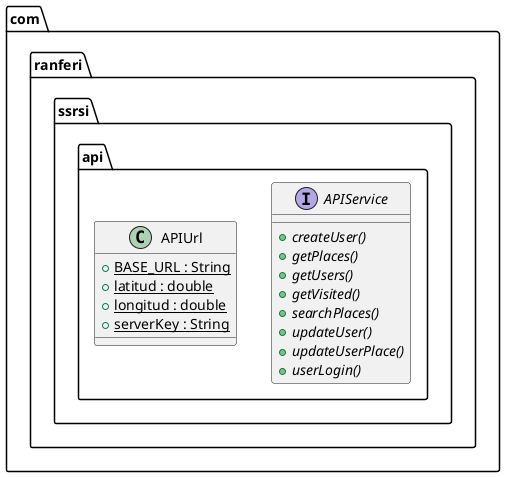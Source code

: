 @startuml

  namespace com.ranferi.ssrsi {
    namespace api {
      interface com.ranferi.ssrsi.api.APIService {
          {abstract} + createUser()
          {abstract} + getPlaces()
          {abstract} + getUsers()
          {abstract} + getVisited()
          {abstract} + searchPlaces()
          {abstract} + updateUser()
          {abstract} + updateUserPlace()
          {abstract} + userLogin()
      }
    }
  }

  namespace com.ranferi.ssrsi {
    namespace api {
      class com.ranferi.ssrsi.api.APIUrl {
          {static} + BASE_URL : String
          {static} + latitud : double
          {static} + longitud : double
          {static} + serverKey : String
      }
    }
  }

@enduml
